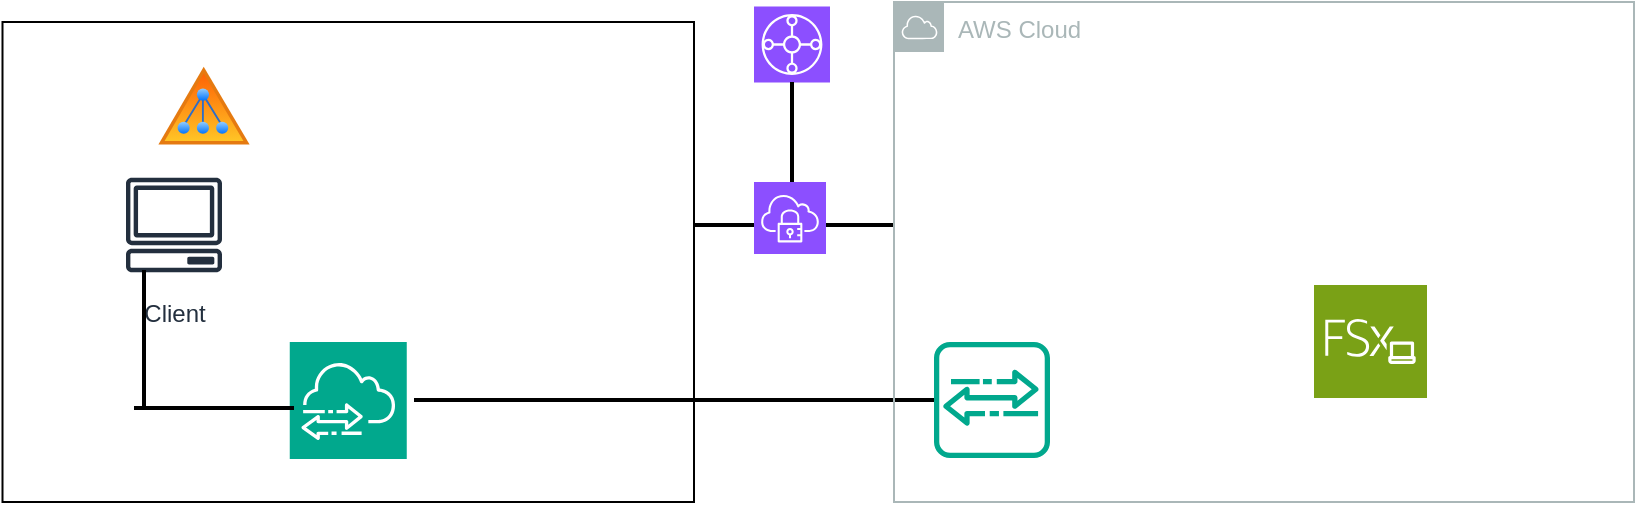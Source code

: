 <mxfile version="26.2.13">
  <diagram name="Page-1" id="Gfmi_NXpSZgFH_6odL3h">
    <mxGraphModel dx="874" dy="431" grid="1" gridSize="10" guides="1" tooltips="1" connect="1" arrows="1" fold="1" page="1" pageScale="1" pageWidth="850" pageHeight="1100" math="0" shadow="0">
      <root>
        <mxCell id="0" />
        <mxCell id="1" parent="0" />
        <mxCell id="Q7-Q77THvdgduWRzwBEF-25" value="" style="rounded=0;whiteSpace=wrap;html=1;strokeColor=default;" vertex="1" parent="1">
          <mxGeometry x="44.25" y="80" width="345.75" height="240" as="geometry" />
        </mxCell>
        <mxCell id="Q7-Q77THvdgduWRzwBEF-24" value="" style="sketch=0;points=[[0,0,0],[0.25,0,0],[0.5,0,0],[0.75,0,0],[1,0,0],[0,1,0],[0.25,1,0],[0.5,1,0],[0.75,1,0],[1,1,0],[0,0.25,0],[0,0.5,0],[0,0.75,0],[1,0.25,0],[1,0.5,0],[1,0.75,0]];outlineConnect=0;fontColor=#232F3E;fillColor=#7AA116;strokeColor=#ffffff;dashed=0;verticalLabelPosition=bottom;verticalAlign=top;align=center;html=1;fontSize=12;fontStyle=0;aspect=fixed;shape=mxgraph.aws4.resourceIcon;resIcon=mxgraph.aws4.fsx_for_windows_file_server;" vertex="1" parent="1">
          <mxGeometry x="700" y="211.5" width="56.5" height="56.5" as="geometry" />
        </mxCell>
        <mxCell id="Q7-Q77THvdgduWRzwBEF-26" value="" style="image;aspect=fixed;perimeter=ellipsePerimeter;html=1;align=center;shadow=0;dashed=0;spacingTop=3;image=img/lib/active_directory/active_directory.svg;" vertex="1" parent="1">
          <mxGeometry x="120" y="100" width="50" height="42.5" as="geometry" />
        </mxCell>
        <mxCell id="Q7-Q77THvdgduWRzwBEF-27" value="Client" style="sketch=0;outlineConnect=0;fontColor=#232F3E;gradientColor=none;strokeColor=#232F3E;fillColor=#ffffff;dashed=0;verticalLabelPosition=bottom;verticalAlign=top;align=center;html=1;fontSize=12;fontStyle=0;aspect=fixed;shape=mxgraph.aws4.resourceIcon;resIcon=mxgraph.aws4.client;" vertex="1" parent="1">
          <mxGeometry x="100" y="151.5" width="60" height="60" as="geometry" />
        </mxCell>
        <mxCell id="Q7-Q77THvdgduWRzwBEF-29" value="" style="sketch=0;points=[[0,0,0],[0.25,0,0],[0.5,0,0],[0.75,0,0],[1,0,0],[0,1,0],[0.25,1,0],[0.5,1,0],[0.75,1,0],[1,1,0],[0,0.25,0],[0,0.5,0],[0,0.75,0],[1,0.25,0],[1,0.5,0],[1,0.75,0]];outlineConnect=0;fontColor=#232F3E;fillColor=#8C4FFF;strokeColor=#ffffff;dashed=0;verticalLabelPosition=bottom;verticalAlign=top;align=center;html=1;fontSize=12;fontStyle=0;aspect=fixed;shape=mxgraph.aws4.resourceIcon;resIcon=mxgraph.aws4.client_vpn;" vertex="1" parent="1">
          <mxGeometry x="420" y="160" width="36" height="36" as="geometry" />
        </mxCell>
        <mxCell id="Q7-Q77THvdgduWRzwBEF-31" value="" style="sketch=0;points=[[0,0,0],[0.25,0,0],[0.5,0,0],[0.75,0,0],[1,0,0],[0,1,0],[0.25,1,0],[0.5,1,0],[0.75,1,0],[1,1,0],[0,0.25,0],[0,0.5,0],[0,0.75,0],[1,0.25,0],[1,0.5,0],[1,0.75,0]];outlineConnect=0;fontColor=#232F3E;fillColor=#8C4FFF;strokeColor=#ffffff;dashed=0;verticalLabelPosition=bottom;verticalAlign=top;align=center;html=1;fontSize=12;fontStyle=0;aspect=fixed;shape=mxgraph.aws4.resourceIcon;resIcon=mxgraph.aws4.transit_gateway;" vertex="1" parent="1">
          <mxGeometry x="420" y="72.25" width="38" height="38" as="geometry" />
        </mxCell>
        <mxCell id="Q7-Q77THvdgduWRzwBEF-32" value="" style="sketch=0;points=[[0,0,0],[0.25,0,0],[0.5,0,0],[0.75,0,0],[1,0,0],[0,1,0],[0.25,1,0],[0.5,1,0],[0.75,1,0],[1,1,0],[0,0.25,0],[0,0.5,0],[0,0.75,0],[1,0.25,0],[1,0.5,0],[1,0.75,0]];outlineConnect=0;fontColor=#232F3E;fillColor=#01A88D;strokeColor=#ffffff;dashed=0;verticalLabelPosition=bottom;verticalAlign=top;align=center;html=1;fontSize=12;fontStyle=0;aspect=fixed;shape=mxgraph.aws4.resourceIcon;resIcon=mxgraph.aws4.datasync;" vertex="1" parent="1">
          <mxGeometry x="187.88" y="240" width="58.5" height="58.5" as="geometry" />
        </mxCell>
        <mxCell id="Q7-Q77THvdgduWRzwBEF-33" value="" style="sketch=0;outlineConnect=0;fontColor=#232F3E;gradientColor=none;fillColor=#01A88D;strokeColor=none;dashed=0;verticalLabelPosition=bottom;verticalAlign=top;align=center;html=1;fontSize=12;fontStyle=0;aspect=fixed;shape=mxgraph.aws4.agent2;" vertex="1" parent="1">
          <mxGeometry x="510" y="240" width="58" height="58" as="geometry" />
        </mxCell>
        <mxCell id="Q7-Q77THvdgduWRzwBEF-34" value="" style="line;strokeWidth=2;direction=south;html=1;" vertex="1" parent="1">
          <mxGeometry x="434" y="110" width="10" height="50" as="geometry" />
        </mxCell>
        <mxCell id="Q7-Q77THvdgduWRzwBEF-42" value="" style="line;strokeWidth=2;html=1;" vertex="1" parent="1">
          <mxGeometry x="390" y="176.5" width="30" height="10" as="geometry" />
        </mxCell>
        <mxCell id="Q7-Q77THvdgduWRzwBEF-43" value="" style="line;strokeWidth=2;html=1;" vertex="1" parent="1">
          <mxGeometry x="456" y="176.5" width="34" height="10" as="geometry" />
        </mxCell>
        <mxCell id="Q7-Q77THvdgduWRzwBEF-45" value="" style="line;strokeWidth=2;html=1;" vertex="1" parent="1">
          <mxGeometry x="250" y="264" width="260" height="10" as="geometry" />
        </mxCell>
        <mxCell id="Q7-Q77THvdgduWRzwBEF-46" value="" style="line;strokeWidth=2;direction=south;html=1;" vertex="1" parent="1">
          <mxGeometry x="110" y="204" width="10" height="70" as="geometry" />
        </mxCell>
        <mxCell id="Q7-Q77THvdgduWRzwBEF-47" value="" style="line;strokeWidth=2;html=1;" vertex="1" parent="1">
          <mxGeometry x="110" y="268" width="80" height="10" as="geometry" />
        </mxCell>
        <mxCell id="Q7-Q77THvdgduWRzwBEF-2" value="AWS Cloud" style="sketch=0;outlineConnect=0;gradientColor=none;html=1;whiteSpace=wrap;fontSize=12;fontStyle=0;shape=mxgraph.aws4.group;grIcon=mxgraph.aws4.group_aws_cloud;strokeColor=#AAB7B8;fillColor=none;verticalAlign=top;align=left;spacingLeft=30;fontColor=#AAB7B8;dashed=0;" vertex="1" parent="1">
          <mxGeometry x="490" y="70" width="370" height="250" as="geometry" />
        </mxCell>
      </root>
    </mxGraphModel>
  </diagram>
</mxfile>
